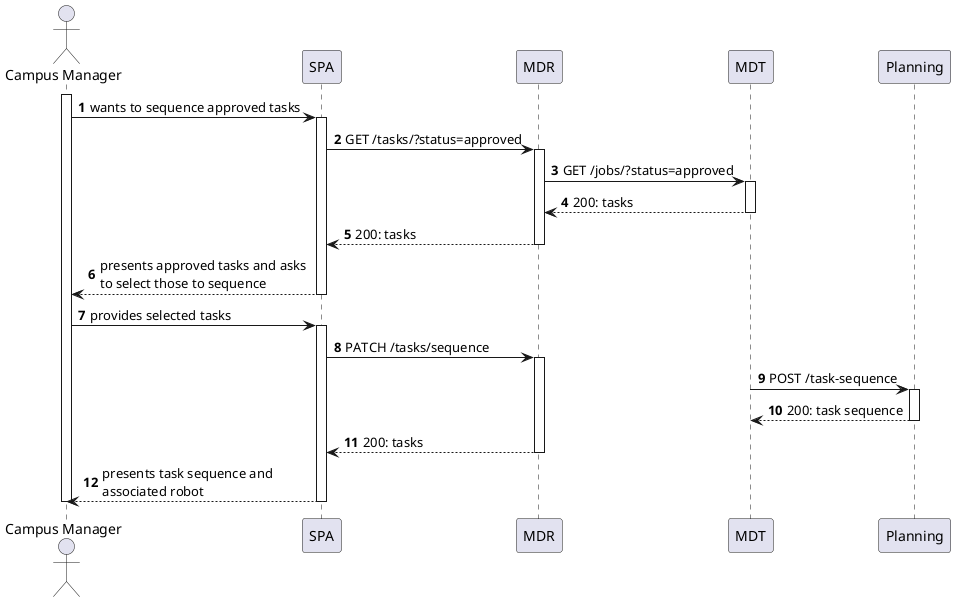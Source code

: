 @startuml
autonumber

actor "Campus Manager" as usr

participant "SPA" as ui
participant "MDR" as mdr
participant "MDT" as mdt
participant "Planning" as plan

activate usr
    usr -> ui : wants to sequence approved tasks
    activate ui
        ui -> mdr : GET /tasks/?status=approved
        activate mdr
            mdr -> mdt : GET /jobs/?status=approved
            activate mdt
                mdt --> mdr : 200: tasks
            deactivate mdt
            mdr --> ui : 200: tasks
        deactivate mdr
        ui --> usr : presents approved tasks and asks \nto select those to sequence
    deactivate ui

    usr -> ui : provides selected tasks
    activate ui
        ui -> mdr : PATCH /tasks/sequence
        activate mdr
                mdt -> plan : POST /task-sequence
                activate plan
                    plan --> mdt : 200: task sequence
                deactivate plan
            mdr --> ui : 200: tasks
        deactivate mdr
        ui --> usr : presents task sequence and \nassociated robot
    deactivate ui
deactivate usr
@enduml
